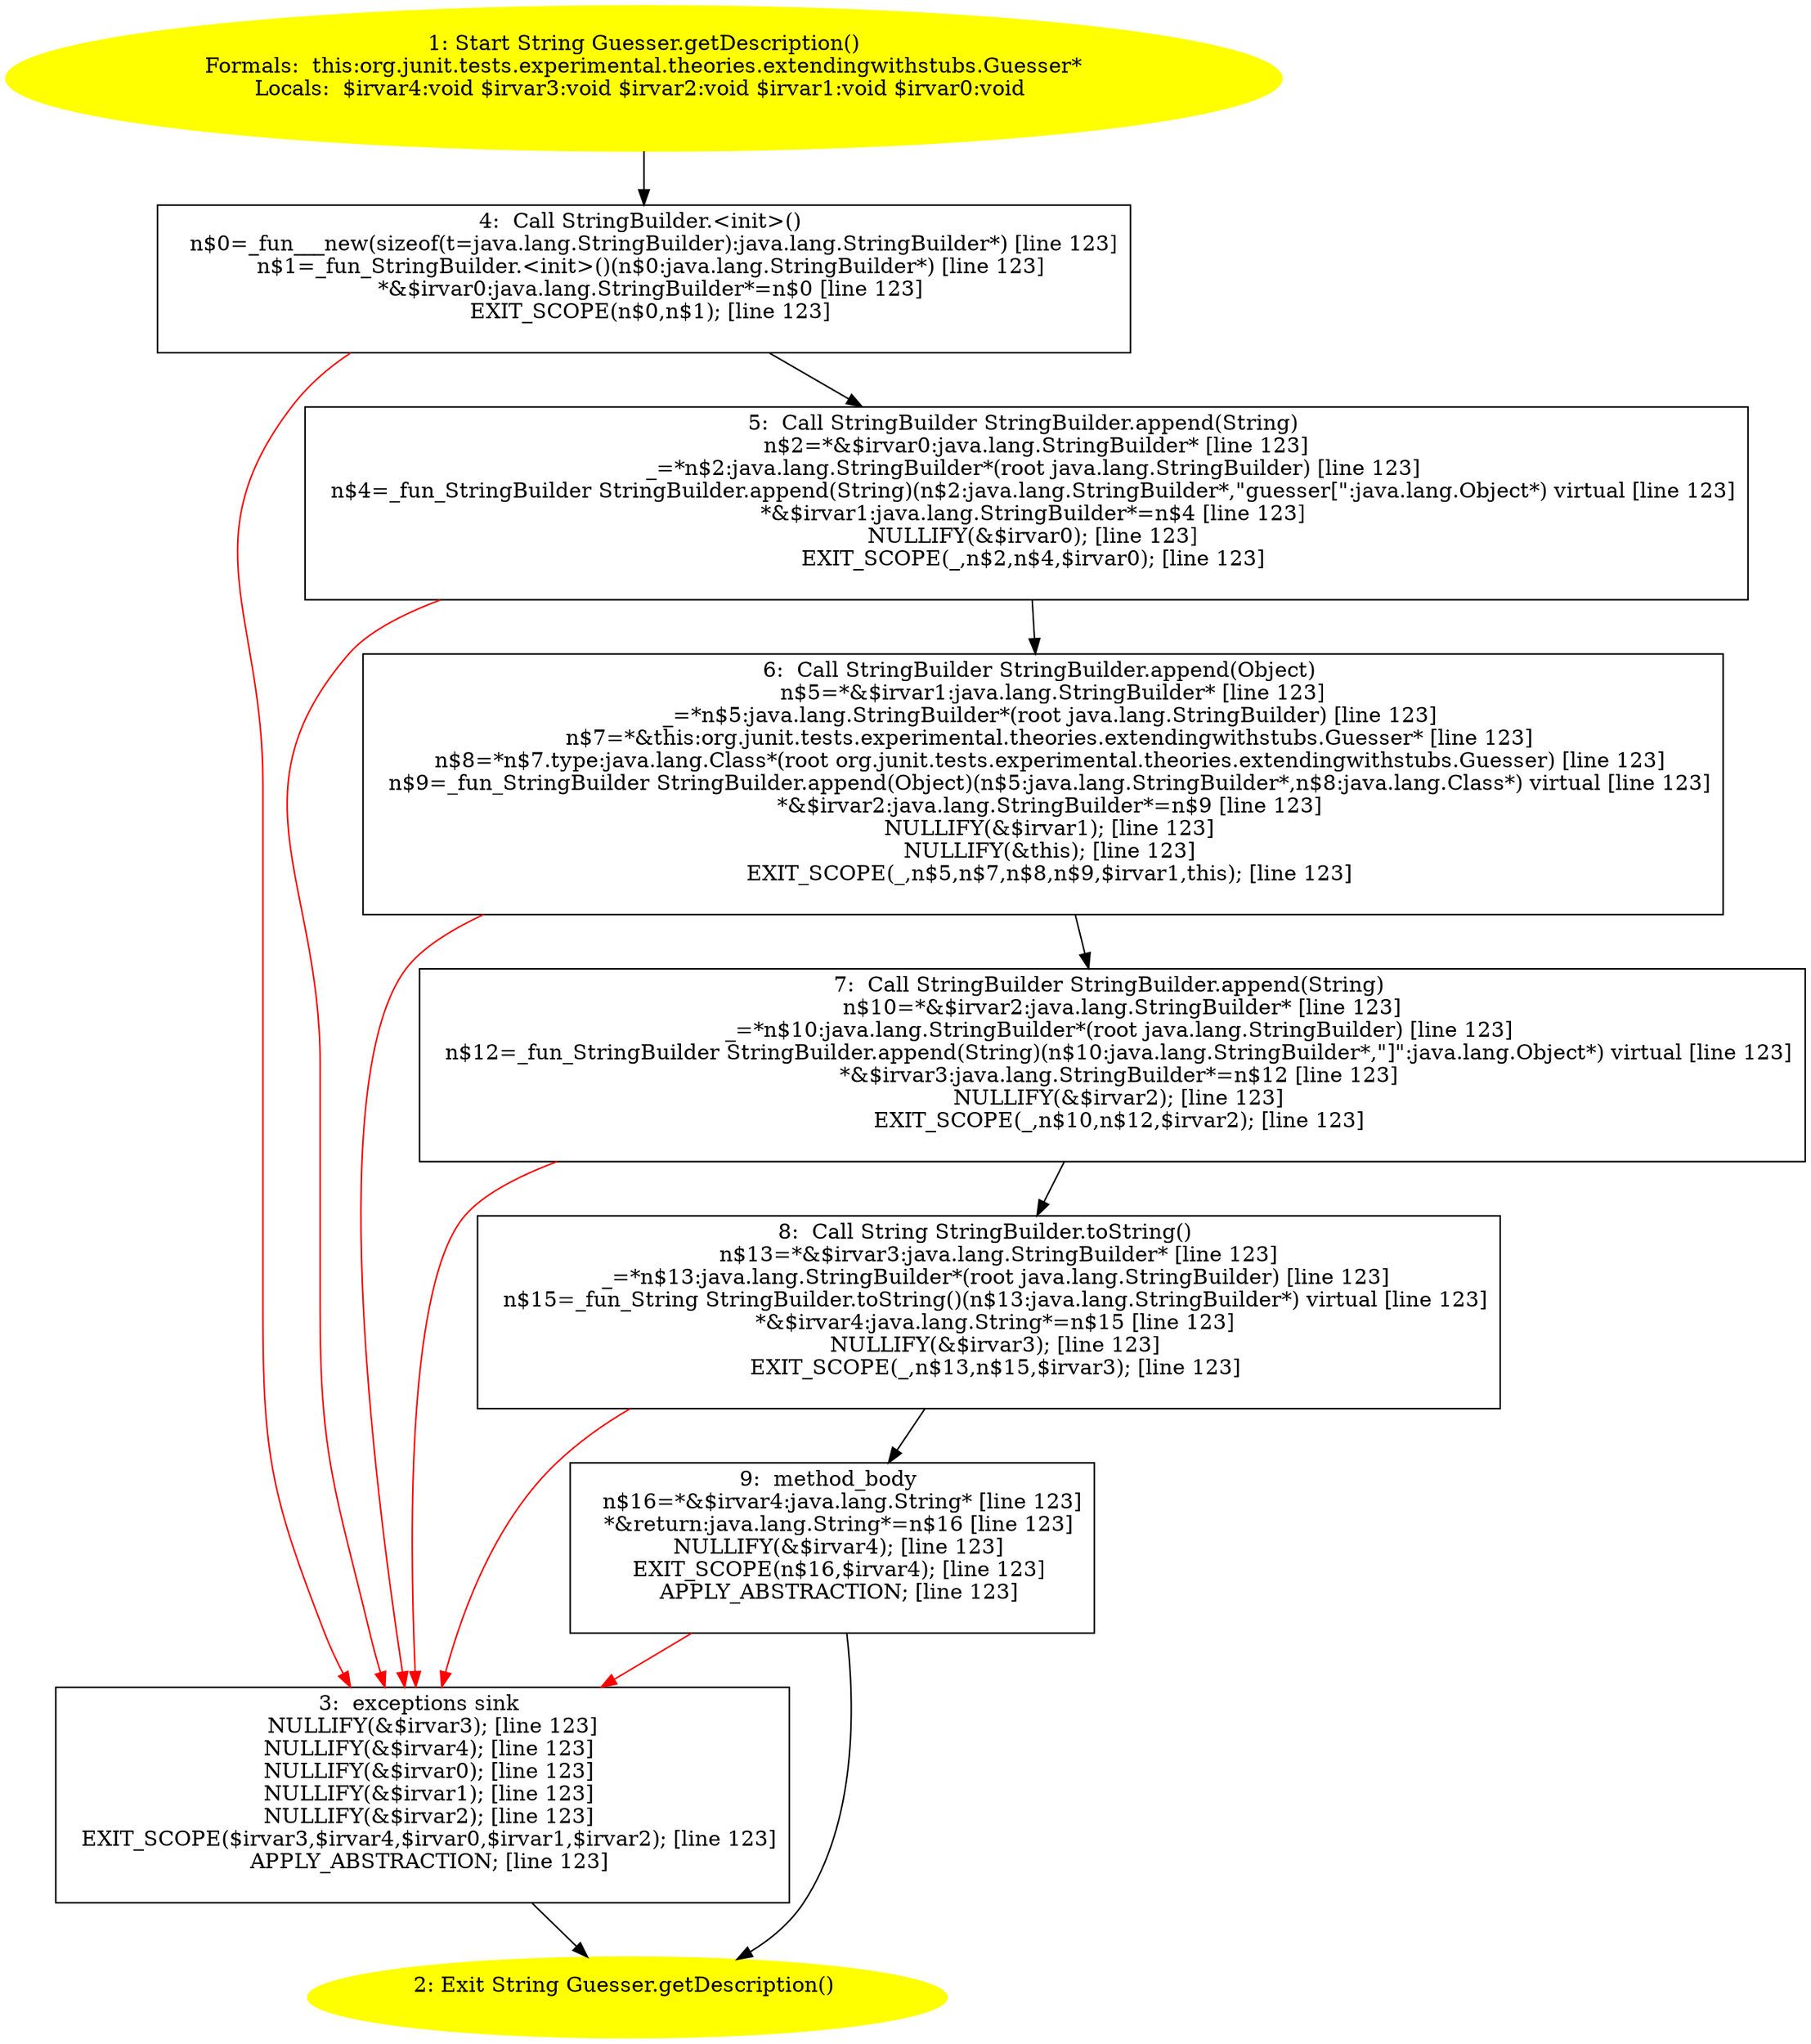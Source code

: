 /* @generated */
digraph cfg {
"org.junit.tests.experimental.theories.extendingwithstubs.Guesser.getDescription():java.lang.String.5cd8e98c7540e64f5e1e7401d0bebbe9_1" [label="1: Start String Guesser.getDescription()\nFormals:  this:org.junit.tests.experimental.theories.extendingwithstubs.Guesser*\nLocals:  $irvar4:void $irvar3:void $irvar2:void $irvar1:void $irvar0:void \n  " color=yellow style=filled]
	

	 "org.junit.tests.experimental.theories.extendingwithstubs.Guesser.getDescription():java.lang.String.5cd8e98c7540e64f5e1e7401d0bebbe9_1" -> "org.junit.tests.experimental.theories.extendingwithstubs.Guesser.getDescription():java.lang.String.5cd8e98c7540e64f5e1e7401d0bebbe9_4" ;
"org.junit.tests.experimental.theories.extendingwithstubs.Guesser.getDescription():java.lang.String.5cd8e98c7540e64f5e1e7401d0bebbe9_2" [label="2: Exit String Guesser.getDescription() \n  " color=yellow style=filled]
	

"org.junit.tests.experimental.theories.extendingwithstubs.Guesser.getDescription():java.lang.String.5cd8e98c7540e64f5e1e7401d0bebbe9_3" [label="3:  exceptions sink \n   NULLIFY(&$irvar3); [line 123]\n  NULLIFY(&$irvar4); [line 123]\n  NULLIFY(&$irvar0); [line 123]\n  NULLIFY(&$irvar1); [line 123]\n  NULLIFY(&$irvar2); [line 123]\n  EXIT_SCOPE($irvar3,$irvar4,$irvar0,$irvar1,$irvar2); [line 123]\n  APPLY_ABSTRACTION; [line 123]\n " shape="box"]
	

	 "org.junit.tests.experimental.theories.extendingwithstubs.Guesser.getDescription():java.lang.String.5cd8e98c7540e64f5e1e7401d0bebbe9_3" -> "org.junit.tests.experimental.theories.extendingwithstubs.Guesser.getDescription():java.lang.String.5cd8e98c7540e64f5e1e7401d0bebbe9_2" ;
"org.junit.tests.experimental.theories.extendingwithstubs.Guesser.getDescription():java.lang.String.5cd8e98c7540e64f5e1e7401d0bebbe9_4" [label="4:  Call StringBuilder.<init>() \n   n$0=_fun___new(sizeof(t=java.lang.StringBuilder):java.lang.StringBuilder*) [line 123]\n  n$1=_fun_StringBuilder.<init>()(n$0:java.lang.StringBuilder*) [line 123]\n  *&$irvar0:java.lang.StringBuilder*=n$0 [line 123]\n  EXIT_SCOPE(n$0,n$1); [line 123]\n " shape="box"]
	

	 "org.junit.tests.experimental.theories.extendingwithstubs.Guesser.getDescription():java.lang.String.5cd8e98c7540e64f5e1e7401d0bebbe9_4" -> "org.junit.tests.experimental.theories.extendingwithstubs.Guesser.getDescription():java.lang.String.5cd8e98c7540e64f5e1e7401d0bebbe9_5" ;
	 "org.junit.tests.experimental.theories.extendingwithstubs.Guesser.getDescription():java.lang.String.5cd8e98c7540e64f5e1e7401d0bebbe9_4" -> "org.junit.tests.experimental.theories.extendingwithstubs.Guesser.getDescription():java.lang.String.5cd8e98c7540e64f5e1e7401d0bebbe9_3" [color="red" ];
"org.junit.tests.experimental.theories.extendingwithstubs.Guesser.getDescription():java.lang.String.5cd8e98c7540e64f5e1e7401d0bebbe9_5" [label="5:  Call StringBuilder StringBuilder.append(String) \n   n$2=*&$irvar0:java.lang.StringBuilder* [line 123]\n  _=*n$2:java.lang.StringBuilder*(root java.lang.StringBuilder) [line 123]\n  n$4=_fun_StringBuilder StringBuilder.append(String)(n$2:java.lang.StringBuilder*,\"guesser[\":java.lang.Object*) virtual [line 123]\n  *&$irvar1:java.lang.StringBuilder*=n$4 [line 123]\n  NULLIFY(&$irvar0); [line 123]\n  EXIT_SCOPE(_,n$2,n$4,$irvar0); [line 123]\n " shape="box"]
	

	 "org.junit.tests.experimental.theories.extendingwithstubs.Guesser.getDescription():java.lang.String.5cd8e98c7540e64f5e1e7401d0bebbe9_5" -> "org.junit.tests.experimental.theories.extendingwithstubs.Guesser.getDescription():java.lang.String.5cd8e98c7540e64f5e1e7401d0bebbe9_6" ;
	 "org.junit.tests.experimental.theories.extendingwithstubs.Guesser.getDescription():java.lang.String.5cd8e98c7540e64f5e1e7401d0bebbe9_5" -> "org.junit.tests.experimental.theories.extendingwithstubs.Guesser.getDescription():java.lang.String.5cd8e98c7540e64f5e1e7401d0bebbe9_3" [color="red" ];
"org.junit.tests.experimental.theories.extendingwithstubs.Guesser.getDescription():java.lang.String.5cd8e98c7540e64f5e1e7401d0bebbe9_6" [label="6:  Call StringBuilder StringBuilder.append(Object) \n   n$5=*&$irvar1:java.lang.StringBuilder* [line 123]\n  _=*n$5:java.lang.StringBuilder*(root java.lang.StringBuilder) [line 123]\n  n$7=*&this:org.junit.tests.experimental.theories.extendingwithstubs.Guesser* [line 123]\n  n$8=*n$7.type:java.lang.Class*(root org.junit.tests.experimental.theories.extendingwithstubs.Guesser) [line 123]\n  n$9=_fun_StringBuilder StringBuilder.append(Object)(n$5:java.lang.StringBuilder*,n$8:java.lang.Class*) virtual [line 123]\n  *&$irvar2:java.lang.StringBuilder*=n$9 [line 123]\n  NULLIFY(&$irvar1); [line 123]\n  NULLIFY(&this); [line 123]\n  EXIT_SCOPE(_,n$5,n$7,n$8,n$9,$irvar1,this); [line 123]\n " shape="box"]
	

	 "org.junit.tests.experimental.theories.extendingwithstubs.Guesser.getDescription():java.lang.String.5cd8e98c7540e64f5e1e7401d0bebbe9_6" -> "org.junit.tests.experimental.theories.extendingwithstubs.Guesser.getDescription():java.lang.String.5cd8e98c7540e64f5e1e7401d0bebbe9_7" ;
	 "org.junit.tests.experimental.theories.extendingwithstubs.Guesser.getDescription():java.lang.String.5cd8e98c7540e64f5e1e7401d0bebbe9_6" -> "org.junit.tests.experimental.theories.extendingwithstubs.Guesser.getDescription():java.lang.String.5cd8e98c7540e64f5e1e7401d0bebbe9_3" [color="red" ];
"org.junit.tests.experimental.theories.extendingwithstubs.Guesser.getDescription():java.lang.String.5cd8e98c7540e64f5e1e7401d0bebbe9_7" [label="7:  Call StringBuilder StringBuilder.append(String) \n   n$10=*&$irvar2:java.lang.StringBuilder* [line 123]\n  _=*n$10:java.lang.StringBuilder*(root java.lang.StringBuilder) [line 123]\n  n$12=_fun_StringBuilder StringBuilder.append(String)(n$10:java.lang.StringBuilder*,\"]\":java.lang.Object*) virtual [line 123]\n  *&$irvar3:java.lang.StringBuilder*=n$12 [line 123]\n  NULLIFY(&$irvar2); [line 123]\n  EXIT_SCOPE(_,n$10,n$12,$irvar2); [line 123]\n " shape="box"]
	

	 "org.junit.tests.experimental.theories.extendingwithstubs.Guesser.getDescription():java.lang.String.5cd8e98c7540e64f5e1e7401d0bebbe9_7" -> "org.junit.tests.experimental.theories.extendingwithstubs.Guesser.getDescription():java.lang.String.5cd8e98c7540e64f5e1e7401d0bebbe9_8" ;
	 "org.junit.tests.experimental.theories.extendingwithstubs.Guesser.getDescription():java.lang.String.5cd8e98c7540e64f5e1e7401d0bebbe9_7" -> "org.junit.tests.experimental.theories.extendingwithstubs.Guesser.getDescription():java.lang.String.5cd8e98c7540e64f5e1e7401d0bebbe9_3" [color="red" ];
"org.junit.tests.experimental.theories.extendingwithstubs.Guesser.getDescription():java.lang.String.5cd8e98c7540e64f5e1e7401d0bebbe9_8" [label="8:  Call String StringBuilder.toString() \n   n$13=*&$irvar3:java.lang.StringBuilder* [line 123]\n  _=*n$13:java.lang.StringBuilder*(root java.lang.StringBuilder) [line 123]\n  n$15=_fun_String StringBuilder.toString()(n$13:java.lang.StringBuilder*) virtual [line 123]\n  *&$irvar4:java.lang.String*=n$15 [line 123]\n  NULLIFY(&$irvar3); [line 123]\n  EXIT_SCOPE(_,n$13,n$15,$irvar3); [line 123]\n " shape="box"]
	

	 "org.junit.tests.experimental.theories.extendingwithstubs.Guesser.getDescription():java.lang.String.5cd8e98c7540e64f5e1e7401d0bebbe9_8" -> "org.junit.tests.experimental.theories.extendingwithstubs.Guesser.getDescription():java.lang.String.5cd8e98c7540e64f5e1e7401d0bebbe9_9" ;
	 "org.junit.tests.experimental.theories.extendingwithstubs.Guesser.getDescription():java.lang.String.5cd8e98c7540e64f5e1e7401d0bebbe9_8" -> "org.junit.tests.experimental.theories.extendingwithstubs.Guesser.getDescription():java.lang.String.5cd8e98c7540e64f5e1e7401d0bebbe9_3" [color="red" ];
"org.junit.tests.experimental.theories.extendingwithstubs.Guesser.getDescription():java.lang.String.5cd8e98c7540e64f5e1e7401d0bebbe9_9" [label="9:  method_body \n   n$16=*&$irvar4:java.lang.String* [line 123]\n  *&return:java.lang.String*=n$16 [line 123]\n  NULLIFY(&$irvar4); [line 123]\n  EXIT_SCOPE(n$16,$irvar4); [line 123]\n  APPLY_ABSTRACTION; [line 123]\n " shape="box"]
	

	 "org.junit.tests.experimental.theories.extendingwithstubs.Guesser.getDescription():java.lang.String.5cd8e98c7540e64f5e1e7401d0bebbe9_9" -> "org.junit.tests.experimental.theories.extendingwithstubs.Guesser.getDescription():java.lang.String.5cd8e98c7540e64f5e1e7401d0bebbe9_2" ;
	 "org.junit.tests.experimental.theories.extendingwithstubs.Guesser.getDescription():java.lang.String.5cd8e98c7540e64f5e1e7401d0bebbe9_9" -> "org.junit.tests.experimental.theories.extendingwithstubs.Guesser.getDescription():java.lang.String.5cd8e98c7540e64f5e1e7401d0bebbe9_3" [color="red" ];
}
